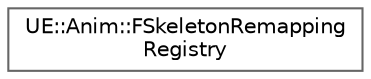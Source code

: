 digraph "Graphical Class Hierarchy"
{
 // INTERACTIVE_SVG=YES
 // LATEX_PDF_SIZE
  bgcolor="transparent";
  edge [fontname=Helvetica,fontsize=10,labelfontname=Helvetica,labelfontsize=10];
  node [fontname=Helvetica,fontsize=10,shape=box,height=0.2,width=0.4];
  rankdir="LR";
  Node0 [id="Node000000",label="UE::Anim::FSkeletonRemapping\lRegistry",height=0.2,width=0.4,color="grey40", fillcolor="white", style="filled",URL="$df/d29/classUE_1_1Anim_1_1FSkeletonRemappingRegistry.html",tooltip=" "];
}
